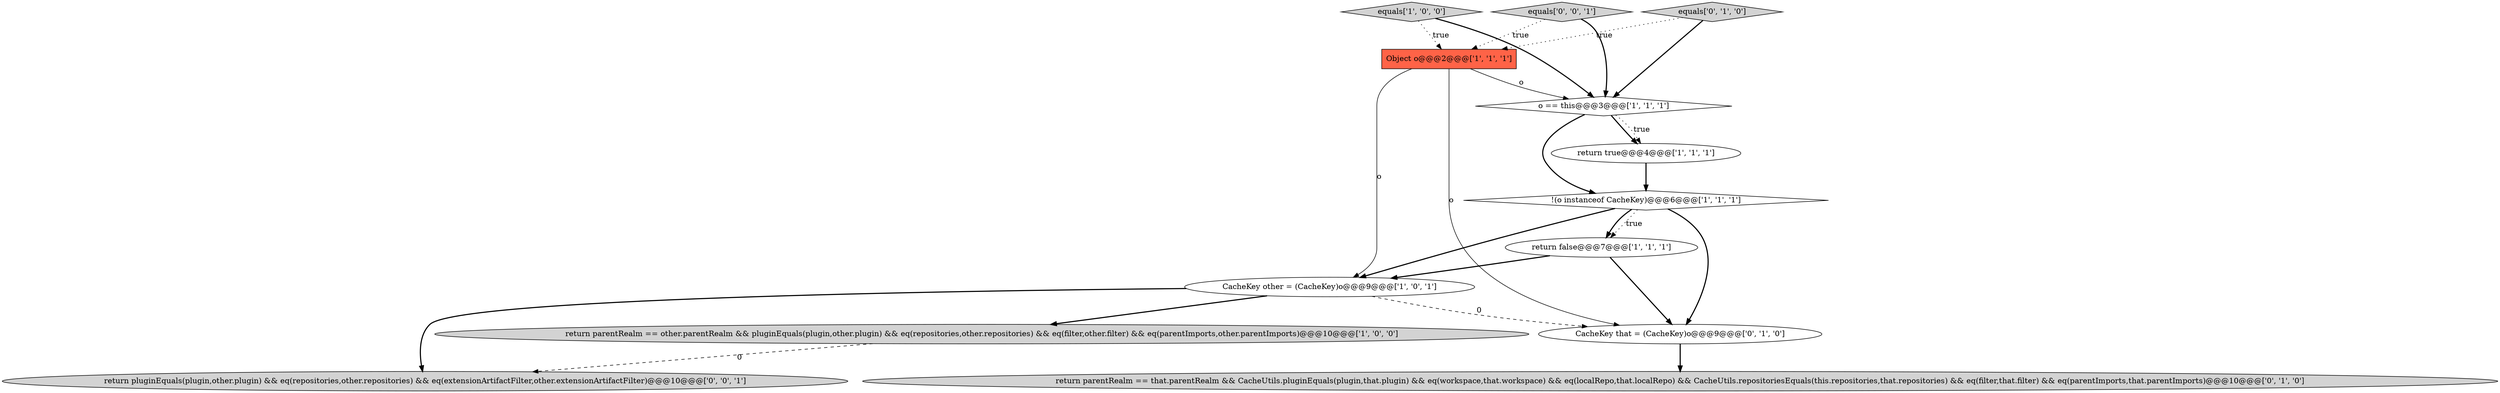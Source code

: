 digraph {
2 [style = filled, label = "return false@@@7@@@['1', '1', '1']", fillcolor = white, shape = ellipse image = "AAA0AAABBB1BBB"];
5 [style = filled, label = "equals['1', '0', '0']", fillcolor = lightgray, shape = diamond image = "AAA0AAABBB1BBB"];
10 [style = filled, label = "CacheKey that = (CacheKey)o@@@9@@@['0', '1', '0']", fillcolor = white, shape = ellipse image = "AAA1AAABBB2BBB"];
0 [style = filled, label = "Object o@@@2@@@['1', '1', '1']", fillcolor = tomato, shape = box image = "AAA0AAABBB1BBB"];
6 [style = filled, label = "return true@@@4@@@['1', '1', '1']", fillcolor = white, shape = ellipse image = "AAA0AAABBB1BBB"];
7 [style = filled, label = "!(o instanceof CacheKey)@@@6@@@['1', '1', '1']", fillcolor = white, shape = diamond image = "AAA0AAABBB1BBB"];
11 [style = filled, label = "equals['0', '0', '1']", fillcolor = lightgray, shape = diamond image = "AAA0AAABBB3BBB"];
3 [style = filled, label = "return parentRealm == other.parentRealm && pluginEquals(plugin,other.plugin) && eq(repositories,other.repositories) && eq(filter,other.filter) && eq(parentImports,other.parentImports)@@@10@@@['1', '0', '0']", fillcolor = lightgray, shape = ellipse image = "AAA0AAABBB1BBB"];
9 [style = filled, label = "return parentRealm == that.parentRealm && CacheUtils.pluginEquals(plugin,that.plugin) && eq(workspace,that.workspace) && eq(localRepo,that.localRepo) && CacheUtils.repositoriesEquals(this.repositories,that.repositories) && eq(filter,that.filter) && eq(parentImports,that.parentImports)@@@10@@@['0', '1', '0']", fillcolor = lightgray, shape = ellipse image = "AAA0AAABBB2BBB"];
4 [style = filled, label = "o == this@@@3@@@['1', '1', '1']", fillcolor = white, shape = diamond image = "AAA0AAABBB1BBB"];
8 [style = filled, label = "equals['0', '1', '0']", fillcolor = lightgray, shape = diamond image = "AAA0AAABBB2BBB"];
12 [style = filled, label = "return pluginEquals(plugin,other.plugin) && eq(repositories,other.repositories) && eq(extensionArtifactFilter,other.extensionArtifactFilter)@@@10@@@['0', '0', '1']", fillcolor = lightgray, shape = ellipse image = "AAA0AAABBB3BBB"];
1 [style = filled, label = "CacheKey other = (CacheKey)o@@@9@@@['1', '0', '1']", fillcolor = white, shape = ellipse image = "AAA0AAABBB1BBB"];
7->2 [style = dotted, label="true"];
5->0 [style = dotted, label="true"];
4->6 [style = bold, label=""];
11->4 [style = bold, label=""];
4->7 [style = bold, label=""];
0->4 [style = solid, label="o"];
8->4 [style = bold, label=""];
7->10 [style = bold, label=""];
10->9 [style = bold, label=""];
1->12 [style = bold, label=""];
0->1 [style = solid, label="o"];
11->0 [style = dotted, label="true"];
2->10 [style = bold, label=""];
5->4 [style = bold, label=""];
0->10 [style = solid, label="o"];
1->3 [style = bold, label=""];
2->1 [style = bold, label=""];
1->10 [style = dashed, label="0"];
7->1 [style = bold, label=""];
6->7 [style = bold, label=""];
4->6 [style = dotted, label="true"];
3->12 [style = dashed, label="0"];
8->0 [style = dotted, label="true"];
7->2 [style = bold, label=""];
}
